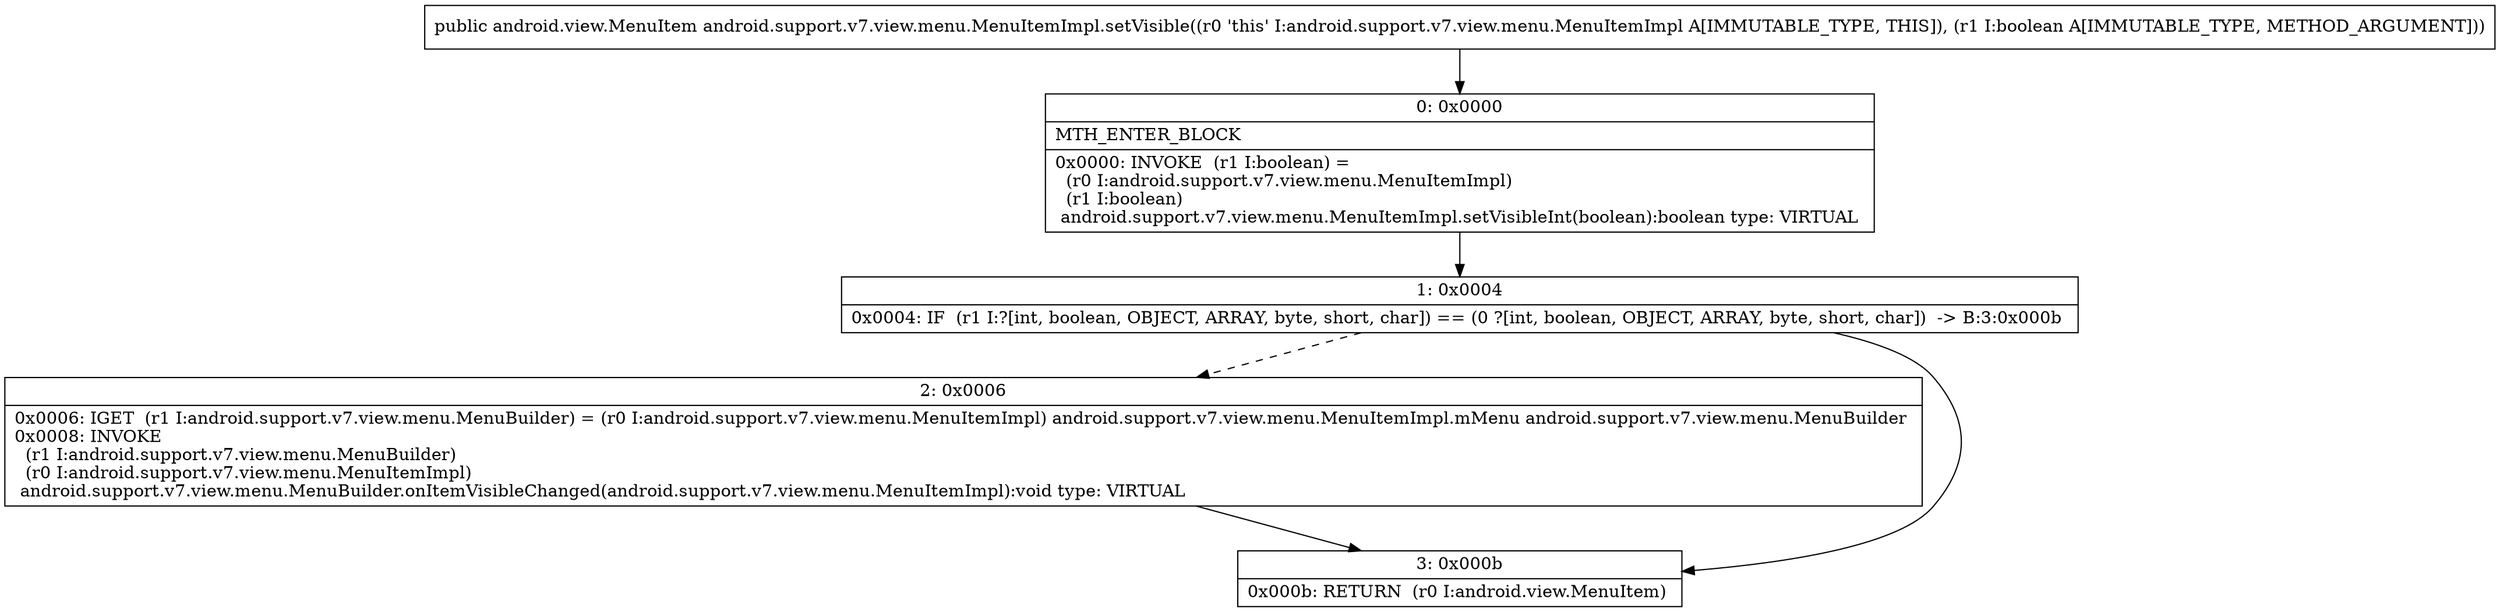 digraph "CFG forandroid.support.v7.view.menu.MenuItemImpl.setVisible(Z)Landroid\/view\/MenuItem;" {
Node_0 [shape=record,label="{0\:\ 0x0000|MTH_ENTER_BLOCK\l|0x0000: INVOKE  (r1 I:boolean) = \l  (r0 I:android.support.v7.view.menu.MenuItemImpl)\l  (r1 I:boolean)\l android.support.v7.view.menu.MenuItemImpl.setVisibleInt(boolean):boolean type: VIRTUAL \l}"];
Node_1 [shape=record,label="{1\:\ 0x0004|0x0004: IF  (r1 I:?[int, boolean, OBJECT, ARRAY, byte, short, char]) == (0 ?[int, boolean, OBJECT, ARRAY, byte, short, char])  \-\> B:3:0x000b \l}"];
Node_2 [shape=record,label="{2\:\ 0x0006|0x0006: IGET  (r1 I:android.support.v7.view.menu.MenuBuilder) = (r0 I:android.support.v7.view.menu.MenuItemImpl) android.support.v7.view.menu.MenuItemImpl.mMenu android.support.v7.view.menu.MenuBuilder \l0x0008: INVOKE  \l  (r1 I:android.support.v7.view.menu.MenuBuilder)\l  (r0 I:android.support.v7.view.menu.MenuItemImpl)\l android.support.v7.view.menu.MenuBuilder.onItemVisibleChanged(android.support.v7.view.menu.MenuItemImpl):void type: VIRTUAL \l}"];
Node_3 [shape=record,label="{3\:\ 0x000b|0x000b: RETURN  (r0 I:android.view.MenuItem) \l}"];
MethodNode[shape=record,label="{public android.view.MenuItem android.support.v7.view.menu.MenuItemImpl.setVisible((r0 'this' I:android.support.v7.view.menu.MenuItemImpl A[IMMUTABLE_TYPE, THIS]), (r1 I:boolean A[IMMUTABLE_TYPE, METHOD_ARGUMENT])) }"];
MethodNode -> Node_0;
Node_0 -> Node_1;
Node_1 -> Node_2[style=dashed];
Node_1 -> Node_3;
Node_2 -> Node_3;
}

